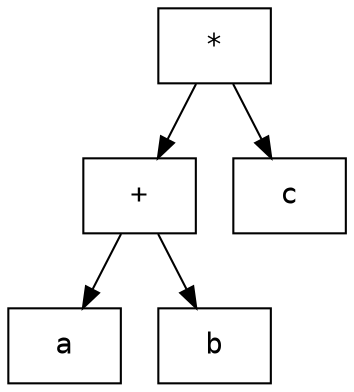 digraph G {
  ordering="out"
  node [shape="rect", fontname="monospace"]
  edge [fontsize=10, fontname="monospace"]

  a
  b
  c
  plus [label="+"]
  times [label="*"]

  times -> plus
  times -> c
  plus -> a
  plus -> b
}
